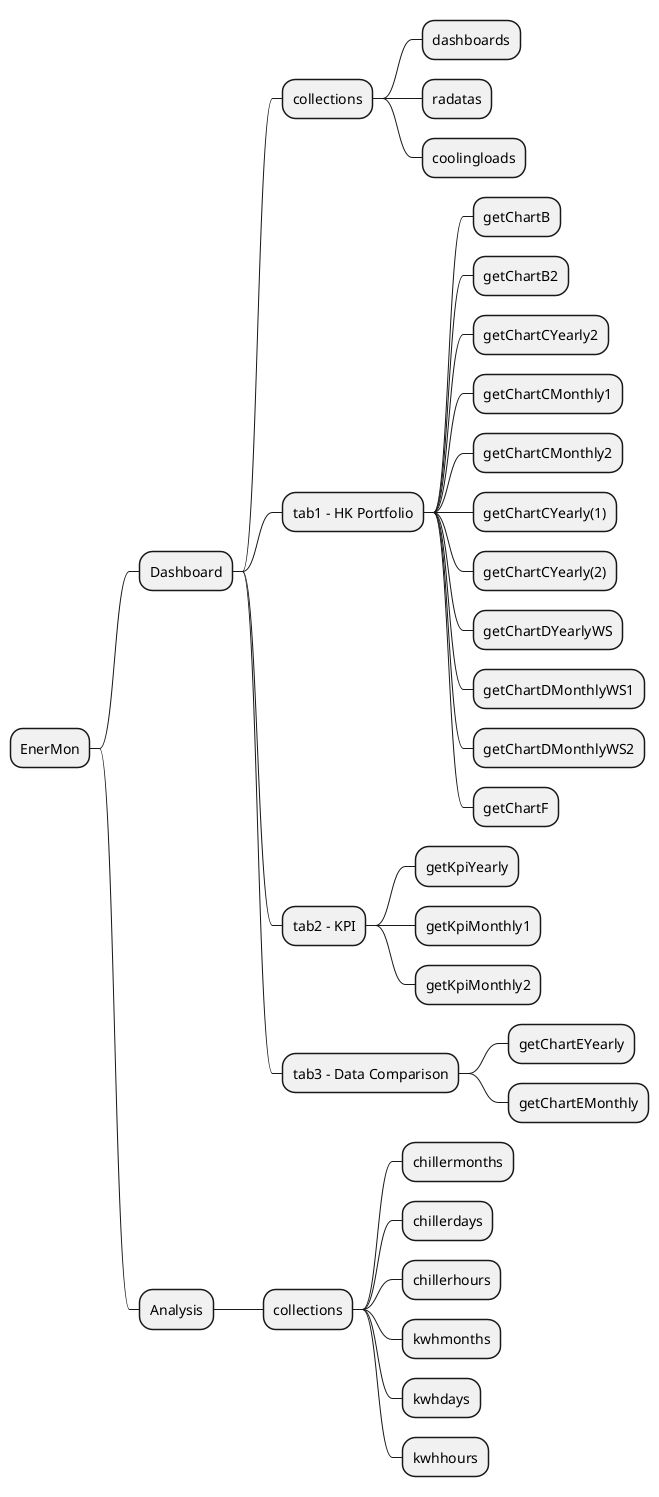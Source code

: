 @startmindmap chart
* EnerMon
** Dashboard
*** collections
**** dashboards
**** radatas
**** coolingloads
*** tab1 - HK Portfolio
**** getChartB
**** getChartB2
**** getChartCYearly2
**** getChartCMonthly1
**** getChartCMonthly2
**** getChartCYearly(1)
**** getChartCYearly(2)
**** getChartDYearlyWS
**** getChartDMonthlyWS1
**** getChartDMonthlyWS2
**** getChartF
*** tab2 - KPI
**** getKpiYearly
**** getKpiMonthly1
**** getKpiMonthly2
*** tab3 - Data Comparison
**** getChartEYearly
**** getChartEMonthly
** Analysis
*** collections
**** chillermonths
**** chillerdays
**** chillerhours
**** kwhmonths
**** kwhdays
**** kwhhours
@endmindmap